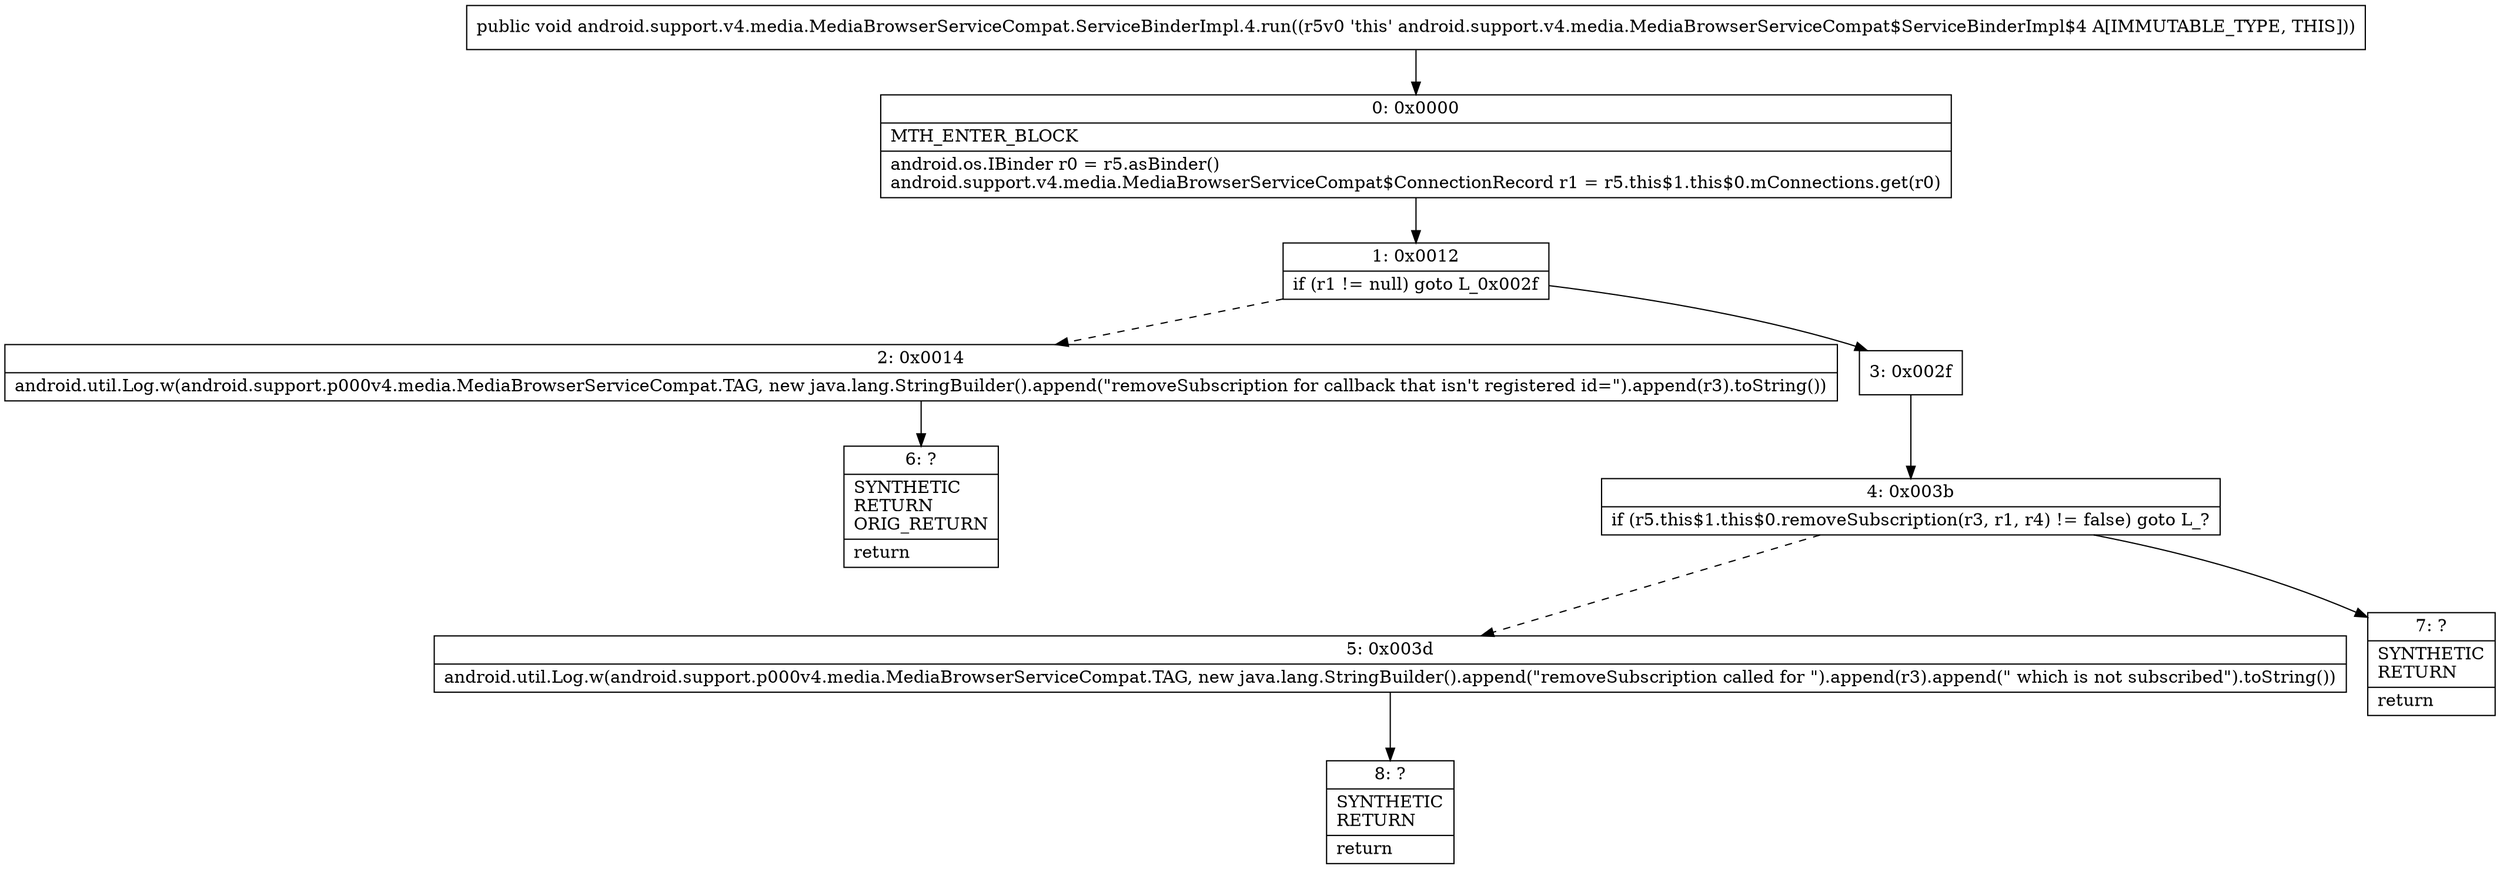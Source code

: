 digraph "CFG forandroid.support.v4.media.MediaBrowserServiceCompat.ServiceBinderImpl.4.run()V" {
Node_0 [shape=record,label="{0\:\ 0x0000|MTH_ENTER_BLOCK\l|android.os.IBinder r0 = r5.asBinder()\landroid.support.v4.media.MediaBrowserServiceCompat$ConnectionRecord r1 = r5.this$1.this$0.mConnections.get(r0)\l}"];
Node_1 [shape=record,label="{1\:\ 0x0012|if (r1 != null) goto L_0x002f\l}"];
Node_2 [shape=record,label="{2\:\ 0x0014|android.util.Log.w(android.support.p000v4.media.MediaBrowserServiceCompat.TAG, new java.lang.StringBuilder().append(\"removeSubscription for callback that isn't registered id=\").append(r3).toString())\l}"];
Node_3 [shape=record,label="{3\:\ 0x002f}"];
Node_4 [shape=record,label="{4\:\ 0x003b|if (r5.this$1.this$0.removeSubscription(r3, r1, r4) != false) goto L_?\l}"];
Node_5 [shape=record,label="{5\:\ 0x003d|android.util.Log.w(android.support.p000v4.media.MediaBrowserServiceCompat.TAG, new java.lang.StringBuilder().append(\"removeSubscription called for \").append(r3).append(\" which is not subscribed\").toString())\l}"];
Node_6 [shape=record,label="{6\:\ ?|SYNTHETIC\lRETURN\lORIG_RETURN\l|return\l}"];
Node_7 [shape=record,label="{7\:\ ?|SYNTHETIC\lRETURN\l|return\l}"];
Node_8 [shape=record,label="{8\:\ ?|SYNTHETIC\lRETURN\l|return\l}"];
MethodNode[shape=record,label="{public void android.support.v4.media.MediaBrowserServiceCompat.ServiceBinderImpl.4.run((r5v0 'this' android.support.v4.media.MediaBrowserServiceCompat$ServiceBinderImpl$4 A[IMMUTABLE_TYPE, THIS])) }"];
MethodNode -> Node_0;
Node_0 -> Node_1;
Node_1 -> Node_2[style=dashed];
Node_1 -> Node_3;
Node_2 -> Node_6;
Node_3 -> Node_4;
Node_4 -> Node_5[style=dashed];
Node_4 -> Node_7;
Node_5 -> Node_8;
}

